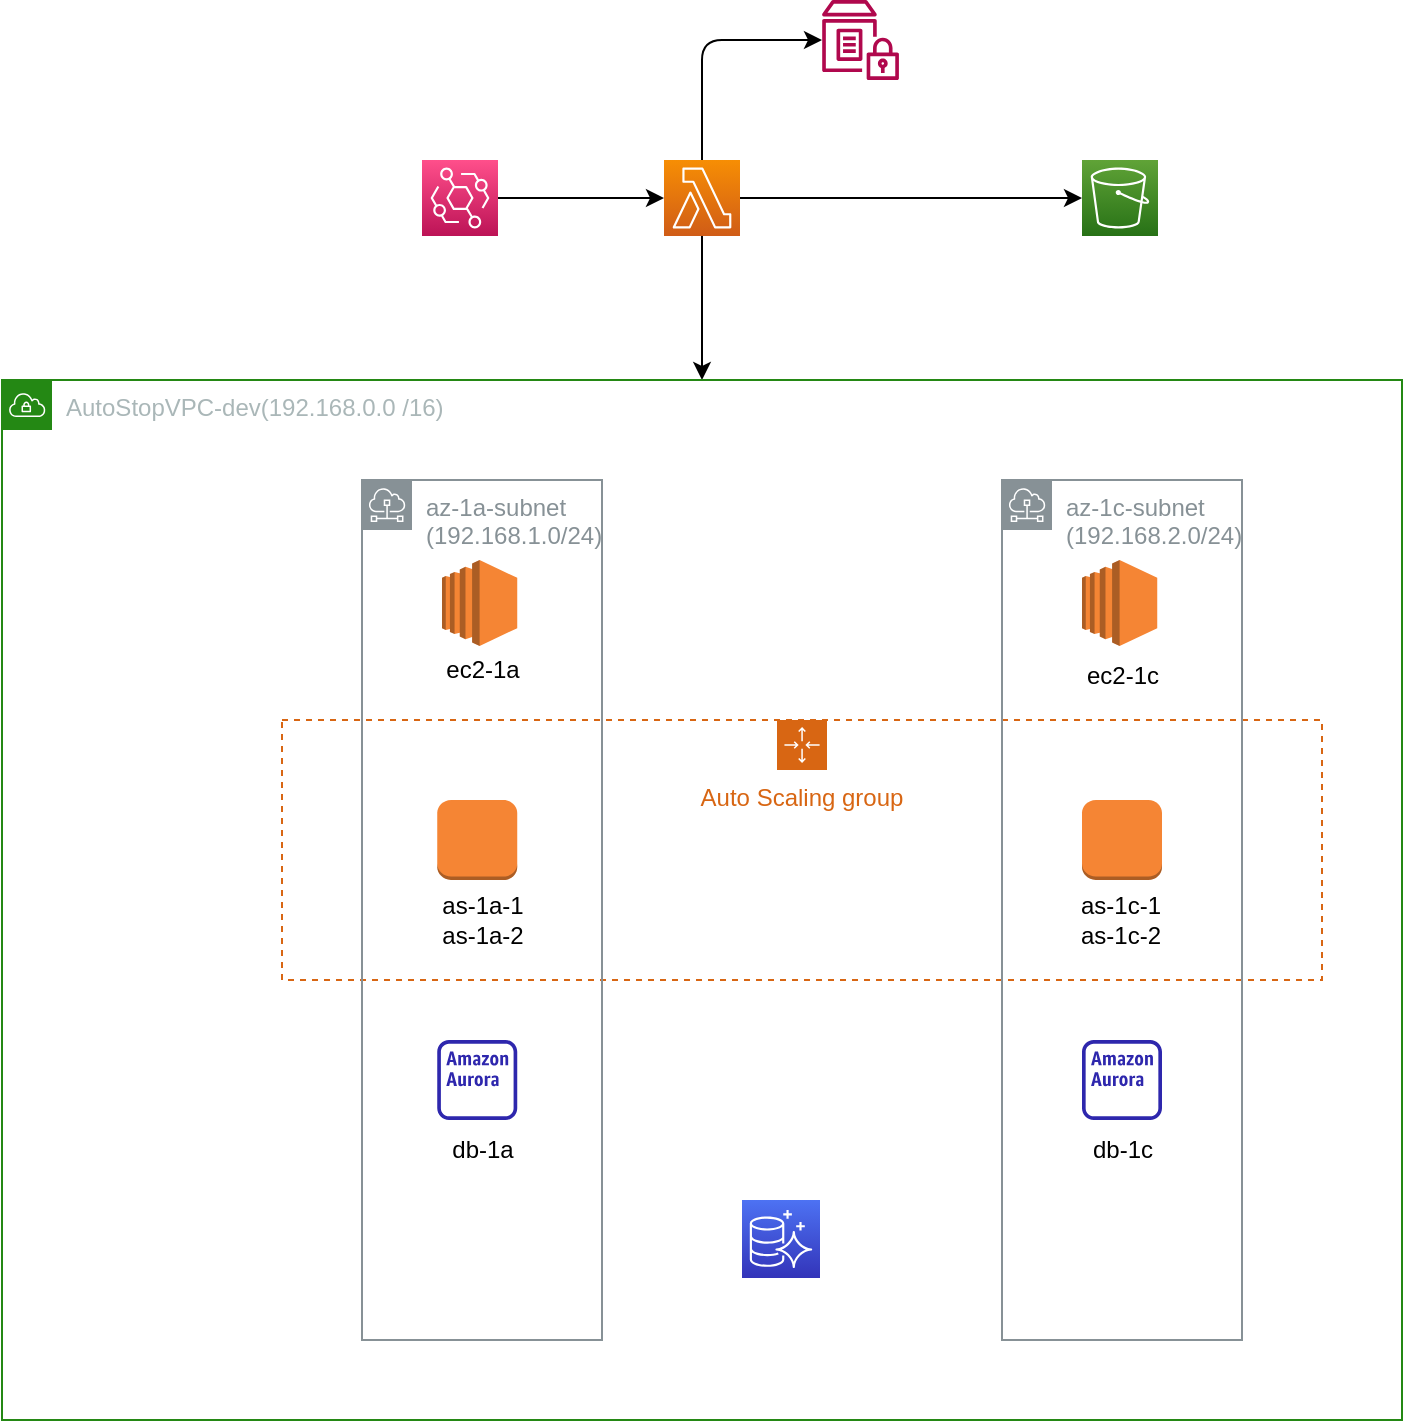<mxfile>
    <diagram id="CNIx5DpocKQrMcUuu4-A" name="ページ1">
        <mxGraphModel dx="458" dy="515" grid="1" gridSize="10" guides="1" tooltips="1" connect="1" arrows="1" fold="1" page="1" pageScale="1" pageWidth="827" pageHeight="1169" math="0" shadow="0">
            <root>
                <mxCell id="0"/>
                <mxCell id="1" parent="0"/>
                <mxCell id="4" value="" style="sketch=0;points=[[0,0,0],[0.25,0,0],[0.5,0,0],[0.75,0,0],[1,0,0],[0,1,0],[0.25,1,0],[0.5,1,0],[0.75,1,0],[1,1,0],[0,0.25,0],[0,0.5,0],[0,0.75,0],[1,0.25,0],[1,0.5,0],[1,0.75,0]];outlineConnect=0;fontColor=#232F3E;gradientColor=#60A337;gradientDirection=north;fillColor=#277116;strokeColor=#ffffff;dashed=0;verticalLabelPosition=bottom;verticalAlign=top;align=center;html=1;fontSize=12;fontStyle=0;aspect=fixed;shape=mxgraph.aws4.resourceIcon;resIcon=mxgraph.aws4.s3;" parent="1" vertex="1">
                    <mxGeometry x="570" y="120" width="38" height="38" as="geometry"/>
                </mxCell>
                <mxCell id="46" style="edgeStyle=none;html=1;" parent="1" source="10" target="4" edge="1">
                    <mxGeometry relative="1" as="geometry"/>
                </mxCell>
                <mxCell id="47" style="edgeStyle=none;html=1;entryX=0.5;entryY=0;entryDx=0;entryDy=0;" parent="1" source="10" target="15" edge="1">
                    <mxGeometry relative="1" as="geometry"/>
                </mxCell>
                <mxCell id="48" style="edgeStyle=none;html=1;" parent="1" source="10" target="38" edge="1">
                    <mxGeometry relative="1" as="geometry">
                        <Array as="points">
                            <mxPoint x="380" y="60"/>
                        </Array>
                    </mxGeometry>
                </mxCell>
                <mxCell id="10" value="" style="sketch=0;points=[[0,0,0],[0.25,0,0],[0.5,0,0],[0.75,0,0],[1,0,0],[0,1,0],[0.25,1,0],[0.5,1,0],[0.75,1,0],[1,1,0],[0,0.25,0],[0,0.5,0],[0,0.75,0],[1,0.25,0],[1,0.5,0],[1,0.75,0]];outlineConnect=0;fontColor=#232F3E;gradientColor=#F78E04;gradientDirection=north;fillColor=#D05C17;strokeColor=#ffffff;dashed=0;verticalLabelPosition=bottom;verticalAlign=top;align=center;html=1;fontSize=12;fontStyle=0;aspect=fixed;shape=mxgraph.aws4.resourceIcon;resIcon=mxgraph.aws4.lambda;" parent="1" vertex="1">
                    <mxGeometry x="361" y="120" width="38" height="38" as="geometry"/>
                </mxCell>
                <mxCell id="45" style="edgeStyle=none;html=1;" parent="1" source="11" target="10" edge="1">
                    <mxGeometry relative="1" as="geometry"/>
                </mxCell>
                <mxCell id="11" value="" style="sketch=0;points=[[0,0,0],[0.25,0,0],[0.5,0,0],[0.75,0,0],[1,0,0],[0,1,0],[0.25,1,0],[0.5,1,0],[0.75,1,0],[1,1,0],[0,0.25,0],[0,0.5,0],[0,0.75,0],[1,0.25,0],[1,0.5,0],[1,0.75,0]];outlineConnect=0;fontColor=#232F3E;gradientColor=#FF4F8B;gradientDirection=north;fillColor=#BC1356;strokeColor=#ffffff;dashed=0;verticalLabelPosition=bottom;verticalAlign=top;align=center;html=1;fontSize=12;fontStyle=0;aspect=fixed;shape=mxgraph.aws4.resourceIcon;resIcon=mxgraph.aws4.eventbridge;" parent="1" vertex="1">
                    <mxGeometry x="240" y="120" width="38" height="38" as="geometry"/>
                </mxCell>
                <mxCell id="15" value="AutoStopVPC-dev(192.168.0.0 /16)&amp;nbsp;" style="points=[[0,0],[0.25,0],[0.5,0],[0.75,0],[1,0],[1,0.25],[1,0.5],[1,0.75],[1,1],[0.75,1],[0.5,1],[0.25,1],[0,1],[0,0.75],[0,0.5],[0,0.25]];outlineConnect=0;gradientColor=none;html=1;whiteSpace=wrap;fontSize=12;fontStyle=0;container=1;pointerEvents=0;collapsible=0;recursiveResize=0;shape=mxgraph.aws4.group;grIcon=mxgraph.aws4.group_vpc;strokeColor=#248814;fillColor=none;verticalAlign=top;align=left;spacingLeft=30;fontColor=#AAB7B8;dashed=0;" parent="1" vertex="1">
                    <mxGeometry x="30" y="230" width="700" height="520" as="geometry"/>
                </mxCell>
                <mxCell id="8" value="" style="sketch=0;outlineConnect=0;fontColor=#232F3E;gradientColor=none;fillColor=#2E27AD;strokeColor=none;dashed=0;verticalLabelPosition=bottom;verticalAlign=top;align=center;html=1;fontSize=12;fontStyle=0;aspect=fixed;pointerEvents=1;shape=mxgraph.aws4.aurora_instance_alt;" parent="15" vertex="1">
                    <mxGeometry x="217.62" y="330" width="40" height="40" as="geometry"/>
                </mxCell>
                <mxCell id="9" value="" style="sketch=0;outlineConnect=0;fontColor=#232F3E;gradientColor=none;fillColor=#2E27AD;strokeColor=none;dashed=0;verticalLabelPosition=bottom;verticalAlign=top;align=center;html=1;fontSize=12;fontStyle=0;aspect=fixed;pointerEvents=1;shape=mxgraph.aws4.aurora_instance_alt;" parent="15" vertex="1">
                    <mxGeometry x="540" y="330" width="40" height="40" as="geometry"/>
                </mxCell>
                <mxCell id="6" value="" style="sketch=0;points=[[0,0,0],[0.25,0,0],[0.5,0,0],[0.75,0,0],[1,0,0],[0,1,0],[0.25,1,0],[0.5,1,0],[0.75,1,0],[1,1,0],[0,0.25,0],[0,0.5,0],[0,0.75,0],[1,0.25,0],[1,0.5,0],[1,0.75,0]];outlineConnect=0;fontColor=#232F3E;gradientColor=#4D72F3;gradientDirection=north;fillColor=#3334B9;strokeColor=#ffffff;dashed=0;verticalLabelPosition=bottom;verticalAlign=top;align=center;html=1;fontSize=12;fontStyle=0;aspect=fixed;shape=mxgraph.aws4.resourceIcon;resIcon=mxgraph.aws4.aurora;" parent="15" vertex="1">
                    <mxGeometry x="370" y="410" width="39" height="39" as="geometry"/>
                </mxCell>
                <mxCell id="2" value="" style="outlineConnect=0;dashed=0;verticalLabelPosition=bottom;verticalAlign=top;align=center;html=1;shape=mxgraph.aws3.ec2;fillColor=#F58534;gradientColor=none;" parent="15" vertex="1">
                    <mxGeometry x="220" y="90" width="37.62" height="43" as="geometry"/>
                </mxCell>
                <mxCell id="27" value="Auto Scaling group" style="points=[[0,0],[0.25,0],[0.5,0],[0.75,0],[1,0],[1,0.25],[1,0.5],[1,0.75],[1,1],[0.75,1],[0.5,1],[0.25,1],[0,1],[0,0.75],[0,0.5],[0,0.25]];outlineConnect=0;gradientColor=none;html=1;whiteSpace=wrap;fontSize=12;fontStyle=0;container=1;pointerEvents=0;collapsible=0;recursiveResize=0;shape=mxgraph.aws4.groupCenter;grIcon=mxgraph.aws4.group_auto_scaling_group;grStroke=1;strokeColor=#D86613;fillColor=none;verticalAlign=top;align=center;fontColor=#D86613;dashed=1;spacingTop=25;" parent="15" vertex="1">
                    <mxGeometry x="140" y="170" width="520" height="130" as="geometry"/>
                </mxCell>
                <mxCell id="31" value="" style="outlineConnect=0;dashed=0;verticalLabelPosition=bottom;verticalAlign=top;align=center;html=1;shape=mxgraph.aws3.instance;fillColor=#F58534;gradientColor=none;" parent="27" vertex="1">
                    <mxGeometry x="400" y="40" width="40" height="40" as="geometry"/>
                </mxCell>
                <mxCell id="19" value="az-1a-subnet&lt;br&gt;(192.168.1.0/24)" style="sketch=0;outlineConnect=0;gradientColor=none;html=1;whiteSpace=wrap;fontSize=12;fontStyle=0;shape=mxgraph.aws4.group;grIcon=mxgraph.aws4.group_subnet;strokeColor=#879196;fillColor=none;verticalAlign=top;align=left;spacingLeft=30;fontColor=#879196;dashed=0;" parent="27" vertex="1">
                    <mxGeometry x="40" y="-120" width="120" height="430" as="geometry"/>
                </mxCell>
                <mxCell id="36" value="as-1a-1&lt;br&gt;as-1a-2" style="text;html=1;align=center;verticalAlign=middle;resizable=0;points=[];autosize=1;strokeColor=none;fillColor=none;" parent="27" vertex="1">
                    <mxGeometry x="70" y="80" width="60" height="40" as="geometry"/>
                </mxCell>
                <mxCell id="39" value="ec2-1a" style="text;html=1;align=center;verticalAlign=middle;resizable=0;points=[];autosize=1;strokeColor=none;fillColor=none;" parent="27" vertex="1">
                    <mxGeometry x="70" y="-40" width="60" height="30" as="geometry"/>
                </mxCell>
                <mxCell id="43" value="db-1a" style="text;html=1;align=center;verticalAlign=middle;resizable=0;points=[];autosize=1;strokeColor=none;fillColor=none;" parent="27" vertex="1">
                    <mxGeometry x="75" y="200" width="50" height="30" as="geometry"/>
                </mxCell>
                <mxCell id="30" value="" style="outlineConnect=0;dashed=0;verticalLabelPosition=bottom;verticalAlign=top;align=center;html=1;shape=mxgraph.aws3.ec2;fillColor=#F58534;gradientColor=none;" parent="15" vertex="1">
                    <mxGeometry x="540" y="90" width="37.62" height="43" as="geometry"/>
                </mxCell>
                <mxCell id="13" value="" style="outlineConnect=0;dashed=0;verticalLabelPosition=bottom;verticalAlign=top;align=center;html=1;shape=mxgraph.aws3.instance;fillColor=#F58534;gradientColor=none;" parent="15" vertex="1">
                    <mxGeometry x="217.62" y="210" width="40" height="40" as="geometry"/>
                </mxCell>
                <mxCell id="35" value="az-1c-subnet&lt;br&gt;(192.168.2.0/24)" style="sketch=0;outlineConnect=0;gradientColor=none;html=1;whiteSpace=wrap;fontSize=12;fontStyle=0;shape=mxgraph.aws4.group;grIcon=mxgraph.aws4.group_subnet;strokeColor=#879196;fillColor=none;verticalAlign=top;align=left;spacingLeft=30;fontColor=#879196;dashed=0;" parent="15" vertex="1">
                    <mxGeometry x="500" y="50" width="120" height="430" as="geometry"/>
                </mxCell>
                <mxCell id="40" value="ec2-1c" style="text;html=1;align=center;verticalAlign=middle;resizable=0;points=[];autosize=1;strokeColor=none;fillColor=none;" parent="15" vertex="1">
                    <mxGeometry x="530" y="133" width="60" height="30" as="geometry"/>
                </mxCell>
                <mxCell id="42" value="as-1c-1&lt;br&gt;as-1c-2" style="text;html=1;align=center;verticalAlign=middle;resizable=0;points=[];autosize=1;strokeColor=none;fillColor=none;" parent="15" vertex="1">
                    <mxGeometry x="528.81" y="250" width="60" height="40" as="geometry"/>
                </mxCell>
                <mxCell id="44" value="db-1c" style="text;html=1;align=center;verticalAlign=middle;resizable=0;points=[];autosize=1;strokeColor=none;fillColor=none;" parent="15" vertex="1">
                    <mxGeometry x="535" y="370" width="50" height="30" as="geometry"/>
                </mxCell>
                <mxCell id="38" value="" style="sketch=0;outlineConnect=0;fontColor=#232F3E;gradientColor=none;fillColor=#B0084D;strokeColor=none;dashed=0;verticalLabelPosition=bottom;verticalAlign=top;align=center;html=1;fontSize=12;fontStyle=0;aspect=fixed;pointerEvents=1;shape=mxgraph.aws4.parameter_store;" parent="1" vertex="1">
                    <mxGeometry x="440" y="40" width="38.46" height="40" as="geometry"/>
                </mxCell>
            </root>
        </mxGraphModel>
    </diagram>
</mxfile>